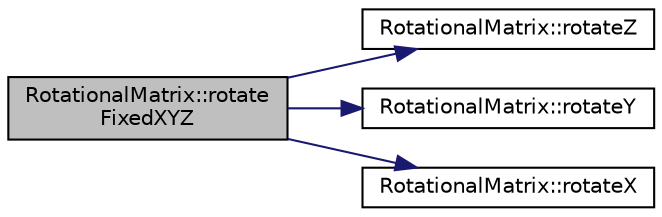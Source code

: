 digraph "RotationalMatrix::rotateFixedXYZ"
{
  edge [fontname="Helvetica",fontsize="10",labelfontname="Helvetica",labelfontsize="10"];
  node [fontname="Helvetica",fontsize="10",shape=record];
  rankdir="LR";
  Node1 [label="RotationalMatrix::rotate\lFixedXYZ",height=0.2,width=0.4,color="black", fillcolor="grey75", style="filled" fontcolor="black"];
  Node1 -> Node2 [color="midnightblue",fontsize="10",style="solid",fontname="Helvetica"];
  Node2 [label="RotationalMatrix::rotateZ",height=0.2,width=0.4,color="black", fillcolor="white", style="filled",URL="$classRotationalMatrix.html#a22d975b459aa676f92fccfdeedbf8878",tooltip="Applies a rotation around current z axis Applies a rotation around current z axis."];
  Node1 -> Node3 [color="midnightblue",fontsize="10",style="solid",fontname="Helvetica"];
  Node3 [label="RotationalMatrix::rotateY",height=0.2,width=0.4,color="black", fillcolor="white", style="filled",URL="$classRotationalMatrix.html#a6df7dea4bd4f2e5e826f5ffff9c9846b",tooltip="Applies a rotation around current y axis Applies a rotation around current y axis."];
  Node1 -> Node4 [color="midnightblue",fontsize="10",style="solid",fontname="Helvetica"];
  Node4 [label="RotationalMatrix::rotateX",height=0.2,width=0.4,color="black", fillcolor="white", style="filled",URL="$classRotationalMatrix.html#a65c817d036afdd0a623a555d983170d6",tooltip="Applies a rotation around current x axis Applies a rotation around current x axis."];
}
